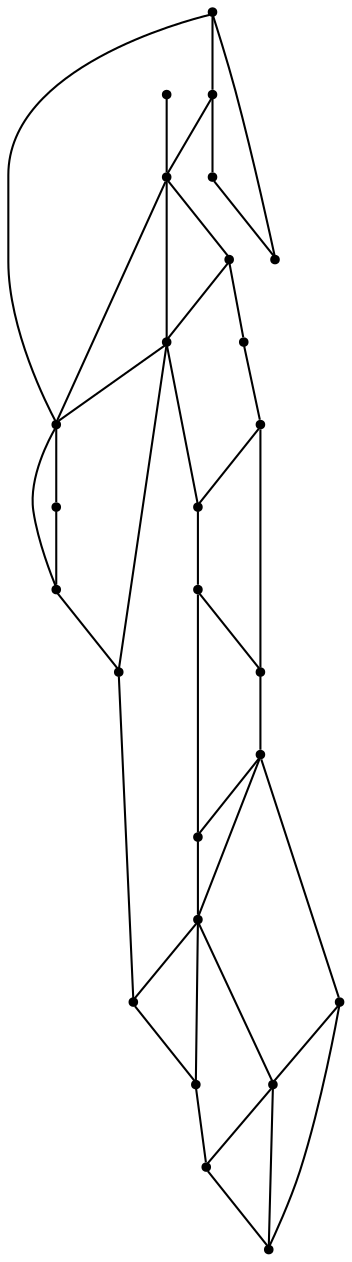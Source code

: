 graph {
  node [shape=point,comment="{\"directed\":false,\"doi\":\"10.1007/978-3-662-45803-7_11\",\"figure\":\"3\"}"]

  v0 [pos="1199.1155867047669,2819.275368699182"]
  v1 [pos="952.4376980842374,2466.903238688709"]
  v2 [pos="917.1623020130048,2325.9544375737996"]
  v3 [pos="881.9493848643165,2607.8520398036185"]
  v4 [pos="1516.3442356556827,2607.8520398036185"]
  v5 [pos="1586.8325488756036,2466.903238688709"]
  v6 [pos="1551.557152804371,2325.9544375737996"]
  v7 [pos="1516.3442356556827,2466.9032386887093"]
  v8 [pos="1445.855922435762,2466.9032386887093"]
  v9 [pos="1410.5805263645293,2607.8520398036185"]
  v10 [pos="1445.8559224357618,2325.9544375737996"]
  v11 [pos="1375.367609215841,2325.9544375737996"]
  v12 [pos="1375.367609215841,2466.903238688709"]
  v13 [pos="1304.8792959959203,2607.8520398036185"]
  v14 [pos="1199.1155867047669,2607.8520398036185"]
  v15 [pos="1234.3909827759994,2466.903238688709"]
  v16 [pos="1163.9026695560785,2466.903238688709"]
  v17 [pos="1093.4143563361577,2607.8520398036185"]
  v18 [pos="1022.9260113041582,2466.9032386887093"]
  v19 [pos="987.6506152329256,2325.9544375737996"]
  v20 [pos="987.6506152329256,2607.8520398036185"]
  v21 [pos="846.6739251689264,2325.9544375737996"]
  v22 [pos="881.9493848643165,2466.903238688709"]
  v23 [pos="811.4610716443957,2607.8520398036185"]
  v24 [pos="811.4610716443957,2466.903238688709"]
  v25 [pos="740.9727584244748,2466.903238688709"]

  v0 -- v3 [id="-1",pos="1199.1155867047669,2819.275368699182 1205.6734558539424,2805.1887072063505 1212.178135207551,2789.938971227703 1212.7535520868696,2776.156627627025 1212.7535520868696,2773.4554246645616 1212.7535520868696,2773.4554246645616 1212.7535520868696,2773.4554246645616 1212.5784584057678,2770.81223548087 1212.5784584057678,2770.81223548087 1212.5784584057678,2770.81223548087 1210.6687156979358,2749.621939445268 1187.6479685791126,2739.5916624312977 1168.7009490088324,2741.5636220167435 1166.3492729038587,2741.9180658493274 1166.3492729038587,2741.9180658493274 1166.3492729038587,2741.9180658493274 1164.1184826979018,2742.389046132251 1164.1184826979018,2742.389046132251 1164.1184826979018,2742.389046132251 1162.0627861730466,2742.9768173119132 1162.0627861730466,2742.9768173119132 1162.0627861730466,2742.9768173119132 1160.0072168965062,2743.618785574375 1160.0072168965062,2743.618785574375 1160.0072168965062,2743.618785574375 1143.2825891434093,2750.63514500259 1137.9954216653696,2757.9431000030527 1117.4807028573168,2755.9546014017287 1114.19082492766,2755.4833666724066 1114.19082492766,2755.4833666724066 1114.19082492766,2755.4833666724066 1110.842540021531,2754.895595492745 1110.842540021531,2754.895595492745 1110.842540021531,2754.895595492745 1096.736555337762,2752.4277198773593 1064.5966849903891,2737.044653986096 1073.3072138802627,2718.1929747956333 1074.0701947755294,2716.6047203785556 1074.0701947755294,2716.6047203785556 1074.0701947755294,2716.6047203785556 1074.891582647268,2715.078805329018 1074.891582647268,2715.078805329018 1074.891582647268,2715.078805329018 1076.655371538077,2712.02315853397 1076.655371538077,2712.02315853397 1076.655371538077,2712.02315853397 1077.4768866581305,2710.4972434844326 1077.4768866581305,2710.4972434844326 1077.4768866581305,2710.4972434844326 1078.239867553397,2708.913314656123 1078.239867553397,2708.913314656123 1078.239867553397,2708.913314656123 1086.5583443855128,2690.945327806338 1057.6458730452523,2676.3294178054125 1044.232055569589,2673.0317924857513 1040.8837706634602,2672.206368370243 1040.8837706634602,2672.206368370243 1040.8837706634602,2672.206368370243 1037.6522997102757,2671.6185971905816 1037.6522997102757,2671.6185971905816 1037.6522997102757,2671.6185971905816 1017.3668187412526,2668.825539078396 1016.0742303599789,2673.757219166797 1001.3510913496515,2682.7203479870436 999.7666589584888,2683.4831782886135 999.7666589584888,2683.4831782886135 999.7666589584888,2683.4831782886135 997.9445267153651,2684.1294721398435 997.9445267153651,2684.1294721398435 997.9445267153651,2684.1294721398435 996.005580519297,2684.717243319505 996.005580519297,2684.717243319505 996.005580519297,2684.717243319505 993.8915406421271,2685.188223602429 993.8915406421271,2685.188223602429 993.8915406421271,2685.188223602429 971.4670791262423,2688.719176269168 941.9374534594238,2675.528929436921 923.9328349082135,2662.926708230733 921.5227518267677,2661.284002284457 921.5227518267677,2661.284002284457 921.5227518267677,2661.284002284457 919.4670553019126,2659.7583416813177 919.4670553019126,2659.7583416813177 919.4670553019126,2659.7583416813177 909.4098574969947,2652.533590653041 906.7120659758896,2646.1136535820237 899.8488008713036,2636.4418915430074 898.4393985370854,2634.444996210546 898.4393985370854,2634.444996210546 898.4393985370854,2634.444996210546 896.9133094982375,2632.2147735310064 896.9133094982375,2632.2147735310064 896.9133094982375,2632.2147735310064 895.2663345603731,2629.805166140791 895.2663345603731,2629.805166140791 895.2663345603731,2629.805166140791 893.5067448639511,2627.2204996286673 893.5067448639511,2627.2204996286673 893.5067448639511,2627.2204996286673 891.6261420201979,2624.3439830978978 891.6261420201979,2624.3439830978978 891.6261420201979,2624.3439830978978 881.9493848643165,2607.8520398036185 881.9493848643165,2607.8520398036185 881.9493848643165,2607.8520398036185"]
  v20 -- v17 [id="-2",pos="987.6506152329256,2607.8520398036185 1093.4143563361577,2607.8520398036185 1093.4143563361577,2607.8520398036185 1093.4143563361577,2607.8520398036185"]
  v23 -- v25 [id="-3",pos="811.4610716443957,2607.8520398036185 740.9727584244748,2466.903238688709 740.9727584244748,2466.903238688709 740.9727584244748,2466.903238688709"]
  v23 -- v3 [id="-4",pos="811.4610716443957,2607.8520398036185 881.9493848643165,2607.8520398036185 881.9493848643165,2607.8520398036185 881.9493848643165,2607.8520398036185"]
  v24 -- v22 [id="-5",pos="811.4610716443957,2466.903238688709 881.9493848643165,2466.903238688709 881.9493848643165,2466.903238688709 881.9493848643165,2466.903238688709"]
  v12 -- v8 [id="-11",pos="1375.367609215841,2466.903238688709 1445.855922435762,2466.9032386887093 1445.855922435762,2466.9032386887093 1445.855922435762,2466.9032386887093"]
  v3 -- v20 [id="-12",pos="881.9493848643165,2607.8520398036185 987.6506152329256,2607.8520398036185 987.6506152329256,2607.8520398036185 987.6506152329256,2607.8520398036185"]
  v22 -- v1 [id="-13",pos="881.9493848643165,2466.903238688709 952.4376980842374,2466.903238688709 952.4376980842374,2466.903238688709 952.4376980842374,2466.903238688709"]
  v22 -- v23 [id="-14",pos="881.9493848643165,2466.903238688709 811.4610716443957,2607.8520398036185 811.4610716443957,2607.8520398036185 811.4610716443957,2607.8520398036185"]
  v11 -- v10 [id="-16",pos="1375.367609215841,2325.9544375737996 1445.8559224357618,2325.9544375737996 1445.8559224357618,2325.9544375737996 1445.8559224357618,2325.9544375737996"]
  v1 -- v2 [id="-17",pos="952.4376980842374,2466.903238688709 959.2571553123036,2440.4746000370305 962.3948190889695,2409.932272802678 947.3705747544865,2387.6116343203307 945.6651292159925,2385.789798109777 945.6651292159925,2385.789798109777 945.6651292159925,2385.789798109777 944.0222898483576,2384.4974648537154 944.0222898483576,2384.4974648537154 944.0222898483576,2384.4974648537154 942.433658262808,2383.7929027773152 942.433658262808,2383.7929027773152 942.433658262808,2383.7929027773152 934.1568552537743,2380.766262871654 927.6104384529265,2403.086300914918 915.1806958194153,2373.8710199289453 914.4175876758339,2371.34487608839 914.4175876758339,2371.34487608839 914.4175876758339,2371.34487608839 913.771293485197,2368.818477801436 913.771293485197,2368.818477801436 913.771293485197,2368.818477801436 910.9984890825443,2355.3697134286963 913.7879630144299,2340.924791407309 917.1623020130048,2325.9544375737996"]
  v1 -- v3 [id="-18",pos="952.4376980842374,2466.903238688709 950.3886429592034,2474.363425658148 948.1319889699595,2481.5035441407076 945.8986298735666,2488.0350120527432 944.9020846965685,2490.7947376867746 944.9020846965685,2490.7947376867746 944.9020846965685,2490.7947376867746 943.9638828718854,2493.2628677485586 943.9638828718854,2493.2628677485586 943.9638828718854,2493.2628677485586 943.1382958057598,2495.493090428098 943.1382958057598,2495.493090428098 943.1382958057598,2495.493090428098 941.6122067669119,2499.311821971113 941.6122067669119,2499.311821971113 941.6122067669119,2499.311821971113 937.7052381348543,2509.2711084400075 932.5348209856018,2517.7963350090863 926.2219684664854,2526.4426780636704 924.6374724511652,2528.677226331978 924.6374724511652,2528.677226331978 924.6374724511652,2528.677226331978 922.8737471845138,2530.9074490115177 922.8737471845138,2530.9074490115177 922.8737471845138,2530.9074490115177 921.0515513172327,2533.137671691057 921.0515513172327,2533.137671691057 921.0515513172327,2533.137671691057 917.4448250838379,2537.419241232257 909.1304201977944,2546.1780495948115 902.8425719725271,2544.7104027704436 901.3748899101515,2544.1226315907816 901.3748899101515,2544.1226315907816 901.3748899101515,2544.1226315907816 900.1406448811925,2543.180671024934 900.1406448811925,2543.180671024934 900.1406448811925,2543.180671024934 896.9425129864736,2539.8995847211504 896.3254222840728,2535.0887666718572 893.444138693092,2531.5537428627476 892.3892501637793,2530.615598992872 892.3892501637793,2530.615598992872 892.3892501637793,2530.615598992872 891.213348487135,2530.02782781321 891.213348487135,2530.02782781321 891.213348487135,2530.02782781321 889.9207601058613,2529.852768691302 889.9207601058613,2529.852768691302 889.9207601058613,2529.852768691302 888.4530780434856,2530.202886935118 888.4530780434856,2530.202886935118 888.4530780434856,2530.202886935118 886.8685820281655,2531.082508133426 886.8685820281655,2531.082508133426 886.8685820281655,2531.082508133426 878.696059013073,2537.1398590871186 877.2033090326906,2555.7414174682276 873.4172262996497,2565.734036415276 873.1211830953739,2566.730448510322 873.1211830953739,2566.730448510322 873.1211830953739,2566.730448510322 872.8876824377999,2567.7309317477375 872.8876824377999,2567.7309317477375 872.8876824377999,2567.7309317477375 869.4851897495856,2580.6710577706313 879.2881454216246,2604.2541677341733 881.9493848643165,2607.8520398036185"]
  v21 -- v2 [id="-22",pos="846.6739251689264,2325.9544375737996 917.1623020130048,2325.9544375737996 917.1623020130048,2325.9544375737996 917.1623020130048,2325.9544375737996"]
  v5 -- v4 [id="-24",pos="1586.8325488756036,2466.903238688709 1516.3442356556827,2607.8520398036185 1516.3442356556827,2607.8520398036185 1516.3442356556827,2607.8520398036185"]
  v2 -- v19 [id="-35",pos="917.1623020130048,2325.9544375737996 987.6506152329256,2325.9544375737996 987.6506152329256,2325.9544375737996 987.6506152329256,2325.9544375737996"]
  v6 -- v5 [id="-38",pos="1551.557152804371,2325.9544375737996 1586.8325488756036,2466.903238688709 1586.8325488756036,2466.903238688709 1586.8325488756036,2466.903238688709"]
  v7 -- v6 [id="-46",pos="1516.3442356556827,2466.9032386887093 1551.557152804371,2325.9544375737996 1551.557152804371,2325.9544375737996 1551.557152804371,2325.9544375737996"]
  v7 -- v5 [id="-50",pos="1516.3442356556827,2466.9032386887093 1586.8325488756036,2466.903238688709 1586.8325488756036,2466.903238688709 1586.8325488756036,2466.903238688709"]
  v19 -- v18 [id="-55",pos="987.6506152329256,2325.9544375737996 1022.9260113041582,2466.9032386887093 1022.9260113041582,2466.9032386887093 1022.9260113041582,2466.9032386887093"]
  v17 -- v14 [id="-56",pos="1093.4143563361577,2607.8520398036185 1199.1155867047669,2607.8520398036185 1199.1155867047669,2607.8520398036185 1199.1155867047669,2607.8520398036185"]
  v25 -- v24 [id="-57",pos="740.9727584244748,2466.903238688709 811.4610716443957,2466.903238688709 811.4610716443957,2466.903238688709 811.4610716443957,2466.903238688709"]
  v9 -- v4 [id="-60",pos="1410.5805263645293,2607.8520398036185 1516.3442356556827,2607.8520398036185 1516.3442356556827,2607.8520398036185 1516.3442356556827,2607.8520398036185"]
  v16 -- v15 [id="-61",pos="1163.9026695560785,2466.903238688709 1234.3909827759994,2466.903238688709 1234.3909827759994,2466.903238688709 1234.3909827759994,2466.903238688709"]
  v13 -- v9 [id="-62",pos="1304.8792959959203,2607.8520398036185 1410.5805263645293,2607.8520398036185 1410.5805263645293,2607.8520398036185 1410.5805263645293,2607.8520398036185"]
  v14 -- v13 [id="-63",pos="1199.1155867047669,2607.8520398036185 1304.8792959959203,2607.8520398036185 1304.8792959959203,2607.8520398036185 1304.8792959959203,2607.8520398036185"]
  v15 -- v12 [id="-65",pos="1234.3909827759994,2466.903238688709 1375.367609215841,2466.903238688709 1375.367609215841,2466.903238688709 1375.367609215841,2466.903238688709"]
  v15 -- v13 [id="-75",pos="1234.3909827759994,2466.903238688709 1304.8792959959203,2607.8520398036185 1304.8792959959203,2607.8520398036185 1304.8792959959203,2607.8520398036185"]
  v14 -- v16 [id="-79",pos="1199.1155867047669,2607.8520398036185 1163.9026695560785,2466.903238688709 1163.9026695560785,2466.903238688709 1163.9026695560785,2466.903238688709"]
  v8 -- v11 [id="-86",pos="1445.855922435762,2466.9032386887093 1375.367609215841,2325.9544375737996 1375.367609215841,2325.9544375737996 1375.367609215841,2325.9544375737996"]
  v8 -- v9 [id="-88",pos="1445.855922435762,2466.9032386887093 1410.5805263645293,2607.8520398036185 1410.5805263645293,2607.8520398036185 1410.5805263645293,2607.8520398036185"]
  v8 -- v7 [id="-90",pos="1445.855922435762,2466.9032386887093 1516.3442356556827,2466.9032386887093 1516.3442356556827,2466.9032386887093 1516.3442356556827,2466.9032386887093"]
  v10 -- v8 [id="-91",pos="1445.8559224357618,2325.9544375737996 1445.855922435762,2466.9032386887093 1445.855922435762,2466.9032386887093 1445.855922435762,2466.9032386887093"]
  v4 -- v7 [id="-97",pos="1516.3442356556827,2607.8520398036185 1516.3442356556827,2466.9032386887093 1516.3442356556827,2466.9032386887093 1516.3442356556827,2466.9032386887093"]
  v10 -- v6 [id="-100",pos="1445.8559224357618,2325.9544375737996 1551.557152804371,2325.9544375737996 1551.557152804371,2325.9544375737996 1551.557152804371,2325.9544375737996"]
  v19 -- v11 [id="-104",pos="987.6506152329256,2325.9544375737996 1375.367609215841,2325.9544375737996 1375.367609215841,2325.9544375737996 1375.367609215841,2325.9544375737996"]
  v18 -- v3 [id="-107",pos="1022.9260113041582,2466.9032386887093 881.9493848643165,2607.8520398036185 881.9493848643165,2607.8520398036185 881.9493848643165,2607.8520398036185"]
  v9 -- v12 [id="-111",pos="1410.5805263645293,2607.8520398036185 1375.367609215841,2466.903238688709 1375.367609215841,2466.903238688709 1375.367609215841,2466.903238688709"]
  v18 -- v16 [id="-112",pos="1022.9260113041582,2466.9032386887093 1163.9026695560785,2466.903238688709 1163.9026695560785,2466.903238688709 1163.9026695560785,2466.903238688709"]
  v1 -- v21 [id="-113",pos="952.4376980842374,2466.903238688709 846.6739251689264,2325.9544375737996 846.6739251689264,2325.9544375737996 846.6739251689264,2325.9544375737996"]
  v20 -- v18 [id="-114",pos="987.6506152329256,2607.8520398036185 1022.9260113041582,2466.9032386887093 1022.9260113041582,2466.9032386887093 1022.9260113041582,2466.9032386887093"]
  v18 -- v1 [id="-115",pos="1022.9260113041582,2466.9032386887093 952.4376980842374,2466.903238688709 952.4376980842374,2466.903238688709 952.4376980842374,2466.903238688709"]
}